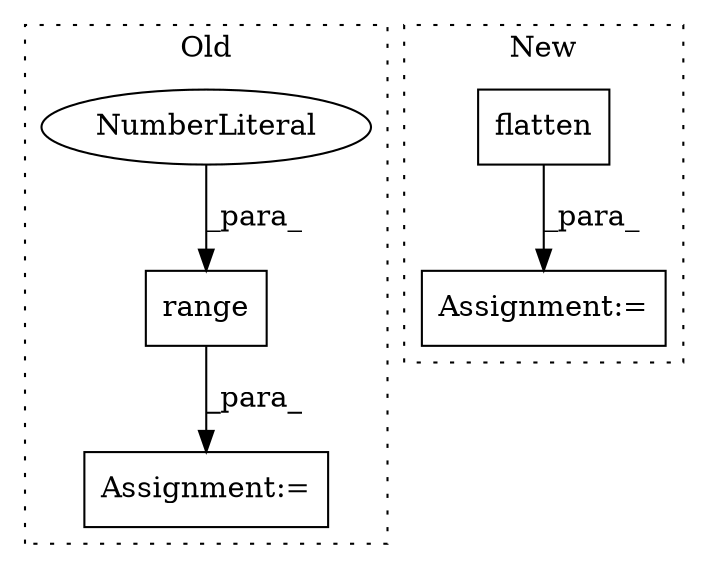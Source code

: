 digraph G {
subgraph cluster0 {
1 [label="range" a="32" s="4824,4832" l="6,1" shape="box"];
3 [label="Assignment:=" a="7" s="4759,4833" l="57,2" shape="box"];
5 [label="NumberLiteral" a="34" s="4830" l="2" shape="ellipse"];
label = "Old";
style="dotted";
}
subgraph cluster1 {
2 [label="flatten" a="32" s="5439" l="9" shape="box"];
4 [label="Assignment:=" a="7" s="5401" l="1" shape="box"];
label = "New";
style="dotted";
}
1 -> 3 [label="_para_"];
2 -> 4 [label="_para_"];
5 -> 1 [label="_para_"];
}